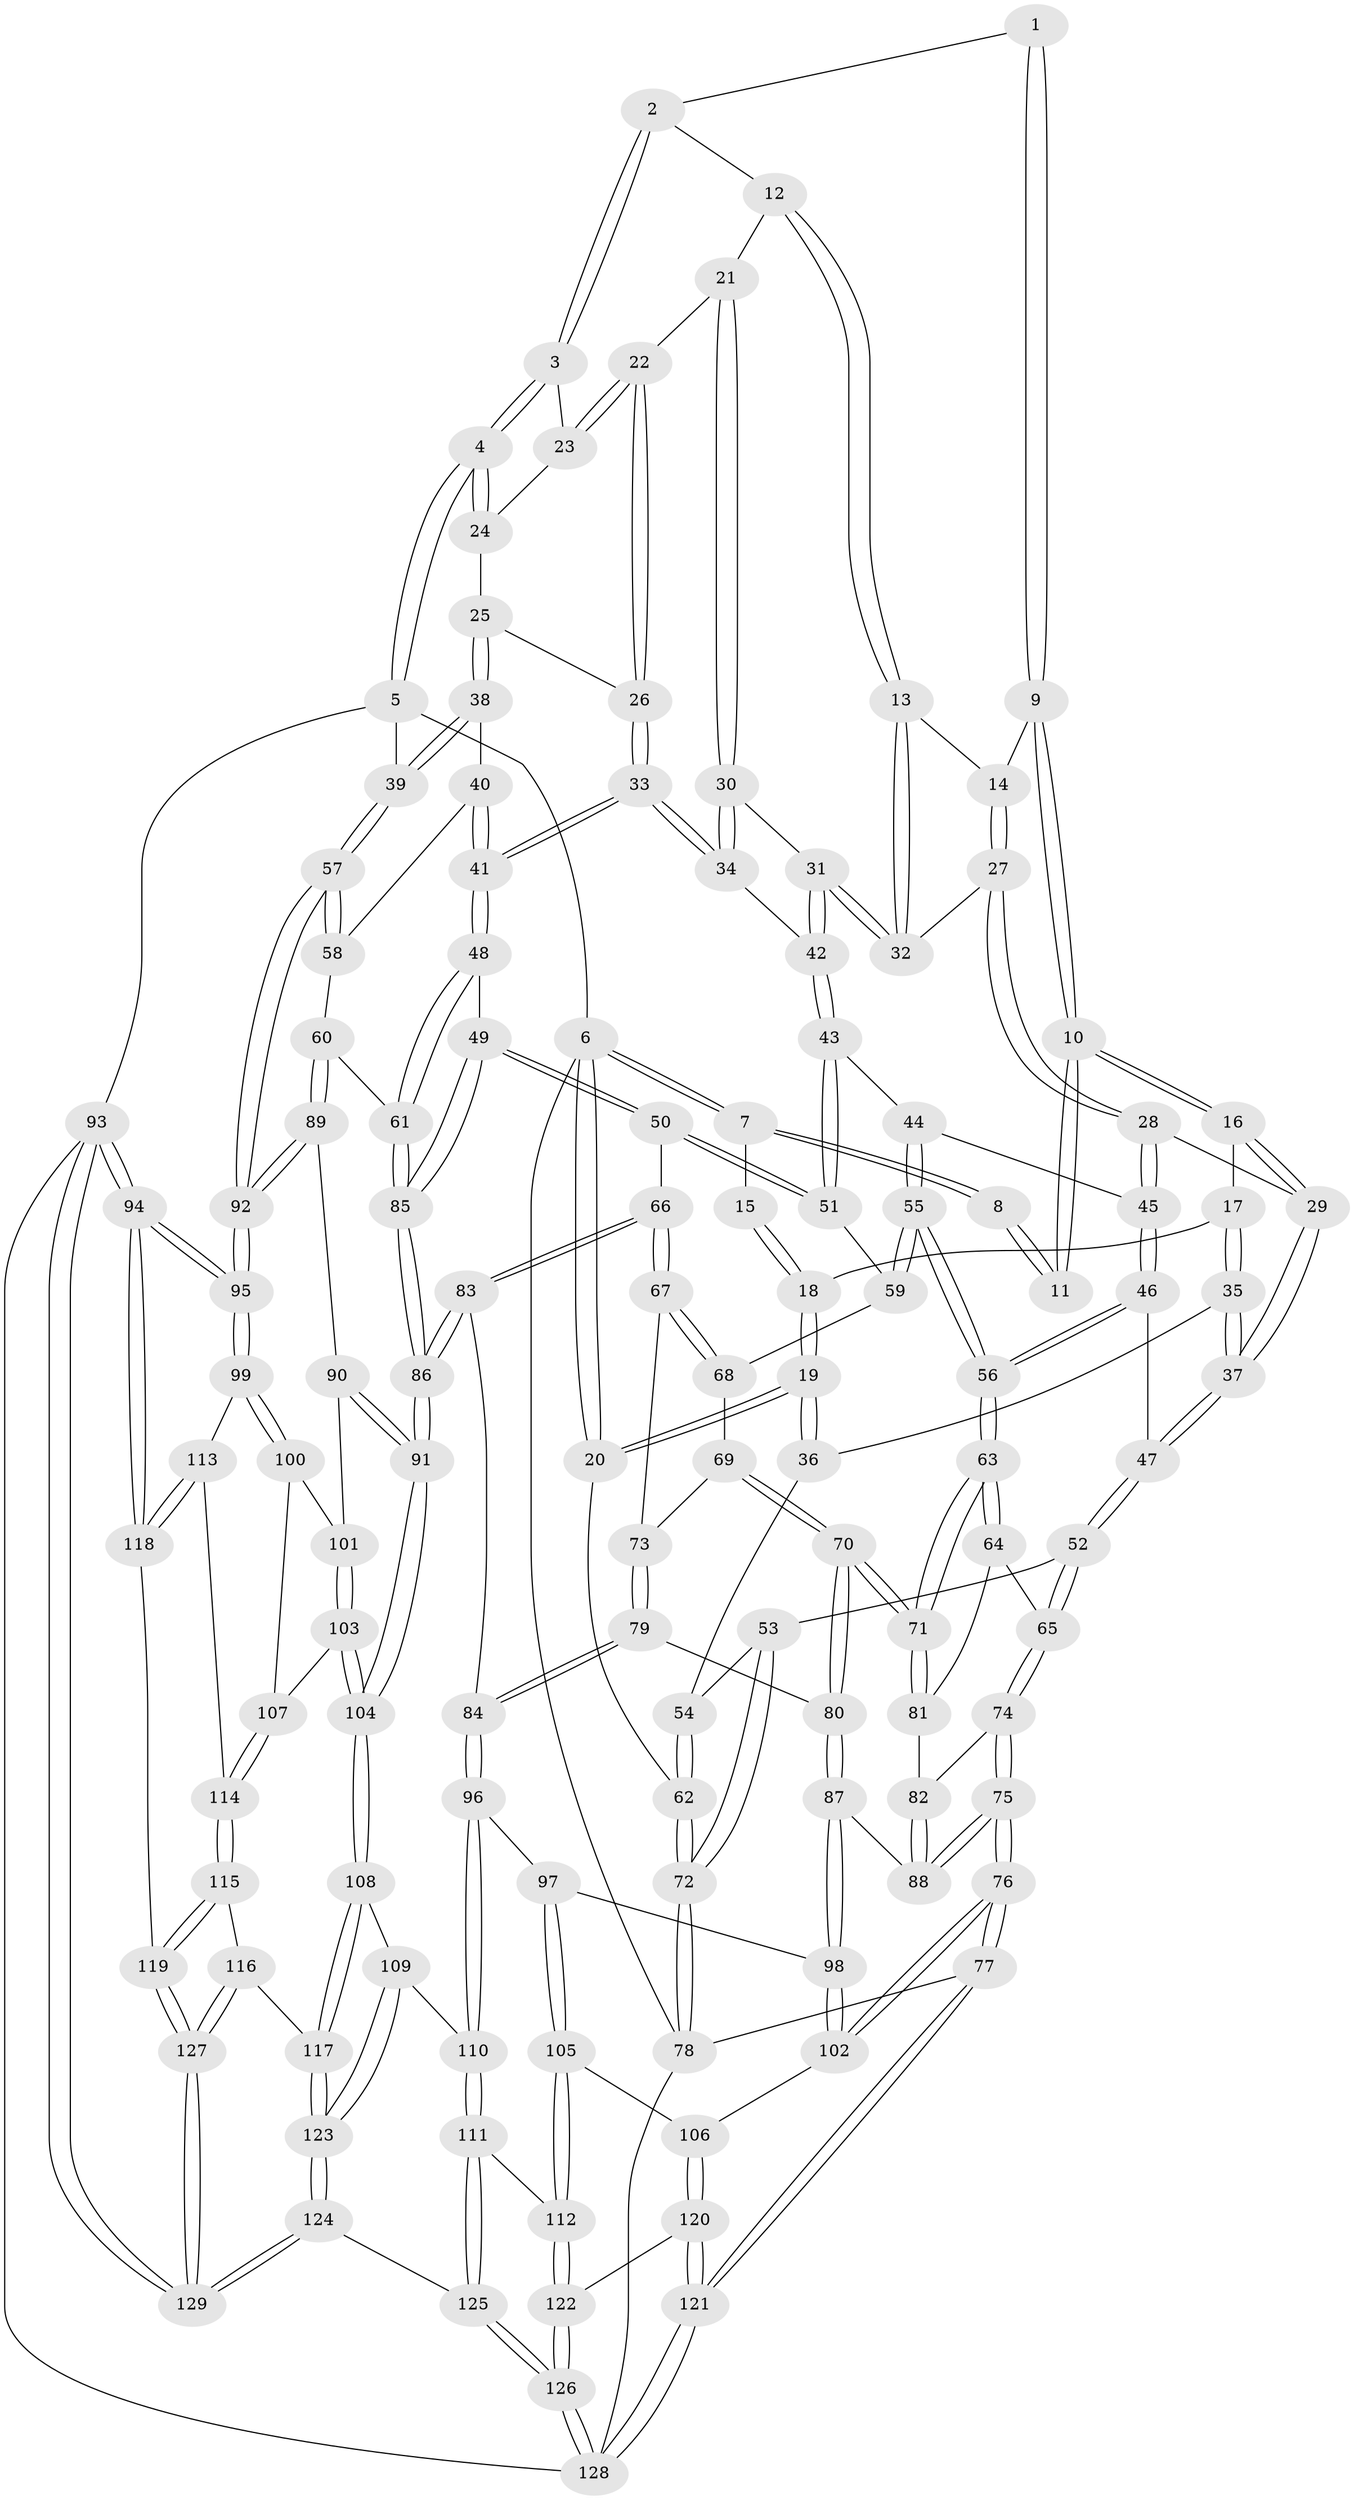 // Generated by graph-tools (version 1.1) at 2025/16/03/09/25 04:16:47]
// undirected, 129 vertices, 319 edges
graph export_dot {
graph [start="1"]
  node [color=gray90,style=filled];
  1 [pos="+0.5488327058260325+0"];
  2 [pos="+0.6317625655482901+0"];
  3 [pos="+1+0"];
  4 [pos="+1+0"];
  5 [pos="+1+0"];
  6 [pos="+0+0"];
  7 [pos="+0+0"];
  8 [pos="+0.23361761072345658+0"];
  9 [pos="+0.45017506769851456+0.06236641952002038"];
  10 [pos="+0.3326896460479015+0.14804091768403535"];
  11 [pos="+0.29200372660042295+0.08464247392866378"];
  12 [pos="+0.6803181436226349+0.10513056576446798"];
  13 [pos="+0.5797766378144698+0.18895486590339763"];
  14 [pos="+0.513457432975295+0.16826146694973637"];
  15 [pos="+0.1646272904717462+0.026223533886091333"];
  16 [pos="+0.3285933481571623+0.15660421469393537"];
  17 [pos="+0.25337562230856686+0.17189753100612884"];
  18 [pos="+0.18392221699359776+0.15197337190145516"];
  19 [pos="+0+0.23084203200156603"];
  20 [pos="+0+0.22957548174862005"];
  21 [pos="+0.7039542791418202+0.13555583333890545"];
  22 [pos="+0.7280908354849973+0.14506968963943698"];
  23 [pos="+0.8225591443426722+0.12607937318355483"];
  24 [pos="+0.8580215549831541+0.18422576138683378"];
  25 [pos="+0.858617416667289+0.2289311888692114"];
  26 [pos="+0.808803219501134+0.24430470859256742"];
  27 [pos="+0.47858215097137474+0.2568212856677244"];
  28 [pos="+0.47655135032197526+0.2604707964280999"];
  29 [pos="+0.34765988261738556+0.21198791401458714"];
  30 [pos="+0.7032325417336347+0.13910279179655005"];
  31 [pos="+0.6066313122251068+0.2796778590396673"];
  32 [pos="+0.5859950890801425+0.22299729191560294"];
  33 [pos="+0.7585153591419569+0.3272399617125254"];
  34 [pos="+0.69586796399747+0.2901491416648779"];
  35 [pos="+0.1879536500651786+0.3011798448741788"];
  36 [pos="+0.17832089243268742+0.3057156116667627"];
  37 [pos="+0.32899190413924334+0.3274732023184878"];
  38 [pos="+0.9681712530401666+0.2722773553162159"];
  39 [pos="+1+0.2321695224336607"];
  40 [pos="+0.8747333147831304+0.36072267598289276"];
  41 [pos="+0.7750160406017067+0.38589799299608896"];
  42 [pos="+0.6087056798735262+0.29415744734467253"];
  43 [pos="+0.5692651990435381+0.3393292376252947"];
  44 [pos="+0.508189683480373+0.3148873015131964"];
  45 [pos="+0.49418841294772686+0.30602738662916756"];
  46 [pos="+0.3601726118357308+0.37408095960065807"];
  47 [pos="+0.34105363921307125+0.3616469417763527"];
  48 [pos="+0.7664855585300159+0.41280735721072603"];
  49 [pos="+0.7149096500051383+0.45501550718099115"];
  50 [pos="+0.6601631865644177+0.44157503760058875"];
  51 [pos="+0.5715738482072469+0.35190062163413544"];
  52 [pos="+0.22667518393868166+0.44205495842455733"];
  53 [pos="+0.19426265362213732+0.4211473164716341"];
  54 [pos="+0.1861310309223072+0.39036043833954714"];
  55 [pos="+0.44285328969615956+0.4352568720153745"];
  56 [pos="+0.40441887779369473+0.45107891545661355"];
  57 [pos="+1+0.29766969203882176"];
  58 [pos="+0.910695325401643+0.40949400242365624"];
  59 [pos="+0.5258934988346265+0.4211746091534687"];
  60 [pos="+0.9235550569229821+0.510168471111535"];
  61 [pos="+0.8791862783634483+0.5016031718150754"];
  62 [pos="+0+0.307547800322979"];
  63 [pos="+0.40339262626254124+0.4835465292562353"];
  64 [pos="+0.27461699738535844+0.4854650383316245"];
  65 [pos="+0.22947975186685943+0.458609826871423"];
  66 [pos="+0.5796399345873683+0.49678707208434064"];
  67 [pos="+0.5637480072082579+0.4924366905639404"];
  68 [pos="+0.533973777569133+0.45081327826605255"];
  69 [pos="+0.4885809454494988+0.4942488275163074"];
  70 [pos="+0.4129449382700133+0.5209312109258196"];
  71 [pos="+0.41102079037168354+0.5167674860886979"];
  72 [pos="+0+0.5179461916464211"];
  73 [pos="+0.5469294405435139+0.5027345478829236"];
  74 [pos="+0.1932711632677125+0.5591651250949371"];
  75 [pos="+0.14489258905023714+0.6181026780143093"];
  76 [pos="+0.058829566832868316+0.68444862294221"];
  77 [pos="+0.017022643002712907+0.6876908699100898"];
  78 [pos="+0+0.6364076587359839"];
  79 [pos="+0.4699053853536306+0.601459421499122"];
  80 [pos="+0.4254133609132133+0.5819117532911177"];
  81 [pos="+0.2963769898371465+0.5321645332928024"];
  82 [pos="+0.2855087334750011+0.5555482112964084"];
  83 [pos="+0.6106807646367031+0.6474892188127145"];
  84 [pos="+0.5479816914090112+0.6587612091209415"];
  85 [pos="+0.7127554278528483+0.6584829056295385"];
  86 [pos="+0.7120840725163584+0.6613086698380932"];
  87 [pos="+0.3662670838663304+0.6290808094529109"];
  88 [pos="+0.3270530074385024+0.6111174969915241"];
  89 [pos="+0.9627056018903701+0.5317661528920917"];
  90 [pos="+0.9094363641571772+0.6311083563215897"];
  91 [pos="+0.7134209210185505+0.6630904622183209"];
  92 [pos="+1+0.47811143018654645"];
  93 [pos="+1+1"];
  94 [pos="+1+0.9049892770848735"];
  95 [pos="+1+0.7320523361672127"];
  96 [pos="+0.5354978015989721+0.6842746871339739"];
  97 [pos="+0.4095133257049662+0.7115769005177524"];
  98 [pos="+0.36559460239783365+0.6311022651448186"];
  99 [pos="+1+0.7427665403062458"];
  100 [pos="+0.959764481546602+0.7036433664324235"];
  101 [pos="+0.925870950331625+0.6653330896837308"];
  102 [pos="+0.266226844171265+0.7691781792082563"];
  103 [pos="+0.858381822434108+0.7476700815972547"];
  104 [pos="+0.7381637416648065+0.7615929550328854"];
  105 [pos="+0.4181074796734178+0.8135942244630772"];
  106 [pos="+0.26733992136626383+0.7707346162598322"];
  107 [pos="+0.8864744158344319+0.7548527486761605"];
  108 [pos="+0.7368574941912334+0.7852031359952852"];
  109 [pos="+0.5258490901787791+0.8280514622876616"];
  110 [pos="+0.487223182041166+0.8176346620464393"];
  111 [pos="+0.4601000062184291+0.8342584468523576"];
  112 [pos="+0.4489641457947247+0.8325692628879341"];
  113 [pos="+0.9443679543340295+0.8073397935850478"];
  114 [pos="+0.9388341622149354+0.8075025243365733"];
  115 [pos="+0.8895995217245168+0.8339737580092793"];
  116 [pos="+0.786402792284576+0.8458671111965662"];
  117 [pos="+0.7486213887305874+0.8355138548393429"];
  118 [pos="+0.9646962472977679+0.8694561508288327"];
  119 [pos="+0.9344682208702829+0.920112316615189"];
  120 [pos="+0.2640934796003156+0.8289059543890324"];
  121 [pos="+0.13595184935702342+1"];
  122 [pos="+0.32581709314984886+0.9503120758863534"];
  123 [pos="+0.6898323006813426+0.9875169392210529"];
  124 [pos="+0.6671299947287025+1"];
  125 [pos="+0.5282420255069787+1"];
  126 [pos="+0.28206174815695+1"];
  127 [pos="+0.9250491751209365+0.9582174689605356"];
  128 [pos="+0.1528910269359925+1"];
  129 [pos="+1+1"];
  1 -- 2;
  1 -- 9;
  1 -- 9;
  2 -- 3;
  2 -- 3;
  2 -- 12;
  3 -- 4;
  3 -- 4;
  3 -- 23;
  4 -- 5;
  4 -- 5;
  4 -- 24;
  4 -- 24;
  5 -- 6;
  5 -- 39;
  5 -- 93;
  6 -- 7;
  6 -- 7;
  6 -- 20;
  6 -- 20;
  6 -- 78;
  7 -- 8;
  7 -- 8;
  7 -- 15;
  8 -- 11;
  8 -- 11;
  9 -- 10;
  9 -- 10;
  9 -- 14;
  10 -- 11;
  10 -- 11;
  10 -- 16;
  10 -- 16;
  12 -- 13;
  12 -- 13;
  12 -- 21;
  13 -- 14;
  13 -- 32;
  13 -- 32;
  14 -- 27;
  14 -- 27;
  15 -- 18;
  15 -- 18;
  16 -- 17;
  16 -- 29;
  16 -- 29;
  17 -- 18;
  17 -- 35;
  17 -- 35;
  18 -- 19;
  18 -- 19;
  19 -- 20;
  19 -- 20;
  19 -- 36;
  19 -- 36;
  20 -- 62;
  21 -- 22;
  21 -- 30;
  21 -- 30;
  22 -- 23;
  22 -- 23;
  22 -- 26;
  22 -- 26;
  23 -- 24;
  24 -- 25;
  25 -- 26;
  25 -- 38;
  25 -- 38;
  26 -- 33;
  26 -- 33;
  27 -- 28;
  27 -- 28;
  27 -- 32;
  28 -- 29;
  28 -- 45;
  28 -- 45;
  29 -- 37;
  29 -- 37;
  30 -- 31;
  30 -- 34;
  30 -- 34;
  31 -- 32;
  31 -- 32;
  31 -- 42;
  31 -- 42;
  33 -- 34;
  33 -- 34;
  33 -- 41;
  33 -- 41;
  34 -- 42;
  35 -- 36;
  35 -- 37;
  35 -- 37;
  36 -- 54;
  37 -- 47;
  37 -- 47;
  38 -- 39;
  38 -- 39;
  38 -- 40;
  39 -- 57;
  39 -- 57;
  40 -- 41;
  40 -- 41;
  40 -- 58;
  41 -- 48;
  41 -- 48;
  42 -- 43;
  42 -- 43;
  43 -- 44;
  43 -- 51;
  43 -- 51;
  44 -- 45;
  44 -- 55;
  44 -- 55;
  45 -- 46;
  45 -- 46;
  46 -- 47;
  46 -- 56;
  46 -- 56;
  47 -- 52;
  47 -- 52;
  48 -- 49;
  48 -- 61;
  48 -- 61;
  49 -- 50;
  49 -- 50;
  49 -- 85;
  49 -- 85;
  50 -- 51;
  50 -- 51;
  50 -- 66;
  51 -- 59;
  52 -- 53;
  52 -- 65;
  52 -- 65;
  53 -- 54;
  53 -- 72;
  53 -- 72;
  54 -- 62;
  54 -- 62;
  55 -- 56;
  55 -- 56;
  55 -- 59;
  55 -- 59;
  56 -- 63;
  56 -- 63;
  57 -- 58;
  57 -- 58;
  57 -- 92;
  57 -- 92;
  58 -- 60;
  59 -- 68;
  60 -- 61;
  60 -- 89;
  60 -- 89;
  61 -- 85;
  61 -- 85;
  62 -- 72;
  62 -- 72;
  63 -- 64;
  63 -- 64;
  63 -- 71;
  63 -- 71;
  64 -- 65;
  64 -- 81;
  65 -- 74;
  65 -- 74;
  66 -- 67;
  66 -- 67;
  66 -- 83;
  66 -- 83;
  67 -- 68;
  67 -- 68;
  67 -- 73;
  68 -- 69;
  69 -- 70;
  69 -- 70;
  69 -- 73;
  70 -- 71;
  70 -- 71;
  70 -- 80;
  70 -- 80;
  71 -- 81;
  71 -- 81;
  72 -- 78;
  72 -- 78;
  73 -- 79;
  73 -- 79;
  74 -- 75;
  74 -- 75;
  74 -- 82;
  75 -- 76;
  75 -- 76;
  75 -- 88;
  75 -- 88;
  76 -- 77;
  76 -- 77;
  76 -- 102;
  76 -- 102;
  77 -- 78;
  77 -- 121;
  77 -- 121;
  78 -- 128;
  79 -- 80;
  79 -- 84;
  79 -- 84;
  80 -- 87;
  80 -- 87;
  81 -- 82;
  82 -- 88;
  82 -- 88;
  83 -- 84;
  83 -- 86;
  83 -- 86;
  84 -- 96;
  84 -- 96;
  85 -- 86;
  85 -- 86;
  86 -- 91;
  86 -- 91;
  87 -- 88;
  87 -- 98;
  87 -- 98;
  89 -- 90;
  89 -- 92;
  89 -- 92;
  90 -- 91;
  90 -- 91;
  90 -- 101;
  91 -- 104;
  91 -- 104;
  92 -- 95;
  92 -- 95;
  93 -- 94;
  93 -- 94;
  93 -- 129;
  93 -- 129;
  93 -- 128;
  94 -- 95;
  94 -- 95;
  94 -- 118;
  94 -- 118;
  95 -- 99;
  95 -- 99;
  96 -- 97;
  96 -- 110;
  96 -- 110;
  97 -- 98;
  97 -- 105;
  97 -- 105;
  98 -- 102;
  98 -- 102;
  99 -- 100;
  99 -- 100;
  99 -- 113;
  100 -- 101;
  100 -- 107;
  101 -- 103;
  101 -- 103;
  102 -- 106;
  103 -- 104;
  103 -- 104;
  103 -- 107;
  104 -- 108;
  104 -- 108;
  105 -- 106;
  105 -- 112;
  105 -- 112;
  106 -- 120;
  106 -- 120;
  107 -- 114;
  107 -- 114;
  108 -- 109;
  108 -- 117;
  108 -- 117;
  109 -- 110;
  109 -- 123;
  109 -- 123;
  110 -- 111;
  110 -- 111;
  111 -- 112;
  111 -- 125;
  111 -- 125;
  112 -- 122;
  112 -- 122;
  113 -- 114;
  113 -- 118;
  113 -- 118;
  114 -- 115;
  114 -- 115;
  115 -- 116;
  115 -- 119;
  115 -- 119;
  116 -- 117;
  116 -- 127;
  116 -- 127;
  117 -- 123;
  117 -- 123;
  118 -- 119;
  119 -- 127;
  119 -- 127;
  120 -- 121;
  120 -- 121;
  120 -- 122;
  121 -- 128;
  121 -- 128;
  122 -- 126;
  122 -- 126;
  123 -- 124;
  123 -- 124;
  124 -- 125;
  124 -- 129;
  124 -- 129;
  125 -- 126;
  125 -- 126;
  126 -- 128;
  126 -- 128;
  127 -- 129;
  127 -- 129;
}

